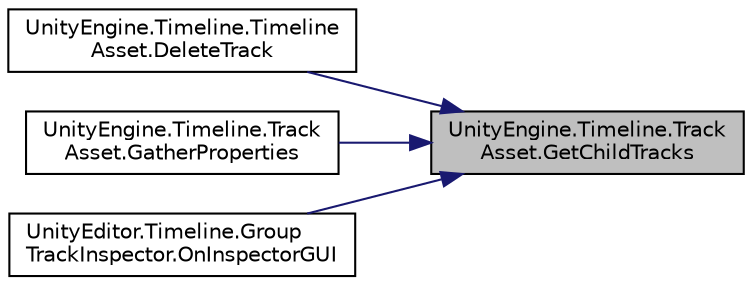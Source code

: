 digraph "UnityEngine.Timeline.TrackAsset.GetChildTracks"
{
 // LATEX_PDF_SIZE
  edge [fontname="Helvetica",fontsize="10",labelfontname="Helvetica",labelfontsize="10"];
  node [fontname="Helvetica",fontsize="10",shape=record];
  rankdir="RL";
  Node1 [label="UnityEngine.Timeline.Track\lAsset.GetChildTracks",height=0.2,width=0.4,color="black", fillcolor="grey75", style="filled", fontcolor="black",tooltip="The list of subtracks or child tracks attached to this track."];
  Node1 -> Node2 [dir="back",color="midnightblue",fontsize="10",style="solid",fontname="Helvetica"];
  Node2 [label="UnityEngine.Timeline.Timeline\lAsset.DeleteTrack",height=0.2,width=0.4,color="black", fillcolor="white", style="filled",URL="$class_unity_engine_1_1_timeline_1_1_timeline_asset.html#ae811f0b439c896f971ae476c7997d4a0",tooltip="Deletes a track from a timeline, including all clips and subtracks."];
  Node1 -> Node3 [dir="back",color="midnightblue",fontsize="10",style="solid",fontname="Helvetica"];
  Node3 [label="UnityEngine.Timeline.Track\lAsset.GatherProperties",height=0.2,width=0.4,color="black", fillcolor="white", style="filled",URL="$class_unity_engine_1_1_timeline_1_1_track_asset.html#a6a160f0771a5271317c914e98ff63c62",tooltip="Called by the Timeline Editor to gather properties requiring preview."];
  Node1 -> Node4 [dir="back",color="midnightblue",fontsize="10",style="solid",fontname="Helvetica"];
  Node4 [label="UnityEditor.Timeline.Group\lTrackInspector.OnInspectorGUI",height=0.2,width=0.4,color="black", fillcolor="white", style="filled",URL="$class_unity_editor_1_1_timeline_1_1_group_track_inspector.html#ab213a0268b393fac32e9595f3145f92d",tooltip=" "];
}
